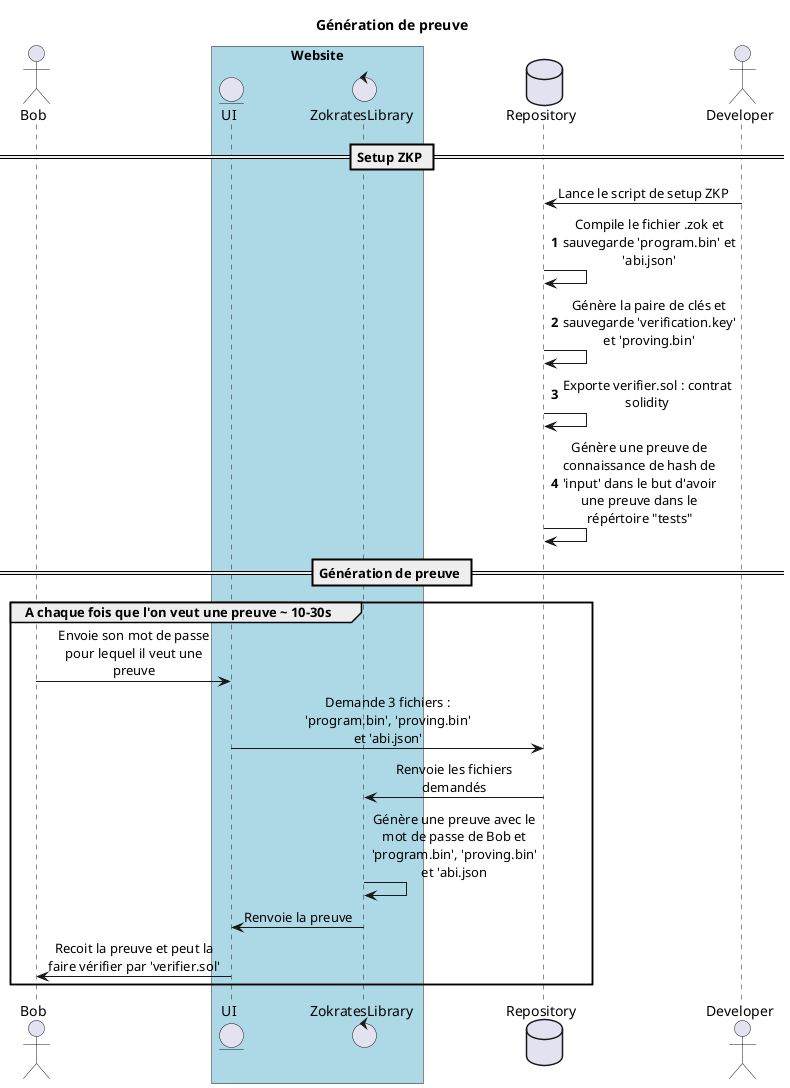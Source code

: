 @startuml GenerationPreuve
title **Génération de preuve**
skinparam sequenceMessageAlign center
skinparam maxMessageSize 180
actor Bob
box "Website" #LightBlue
entity UI
control ZokratesLibrary
end box
database Repository
actor Developer

== Setup ZKP ==
Developer -> Repository: Lance le script de setup ZKP
autonumber
Repository-> Repository : Compile le fichier .zok et sauvegarde 'program.bin' et 'abi.json'
Repository -> Repository: Génère la paire de clés et sauvegarde 'verification.key' et 'proving.bin'
Repository -> Repository: Exporte verifier.sol : contrat solidity
Repository-> Repository: Génère une preuve de connaissance de hash de 'input' dans le but d'avoir une preuve dans le répértoire "tests"
autonumber stop
== Génération de preuve ==
group A chaque fois que l'on veut une preuve ~ 10-30s
Bob -> UI: Envoie son mot de passe pour lequel il veut une preuve
UI-> Repository: Demande 3 fichiers : 'program.bin', 'proving.bin' et 'abi.json'
Repository-> ZokratesLibrary: Renvoie les fichiers demandés
ZokratesLibrary -> ZokratesLibrary: Génère une preuve avec le mot de passe de Bob et 'program.bin', 'proving.bin' et 'abi.json
ZokratesLibrary -> UI : Renvoie la preuve
UI -> Bob: Recoit la preuve et peut la faire vérifier par 'verifier.sol'
end

@enduml